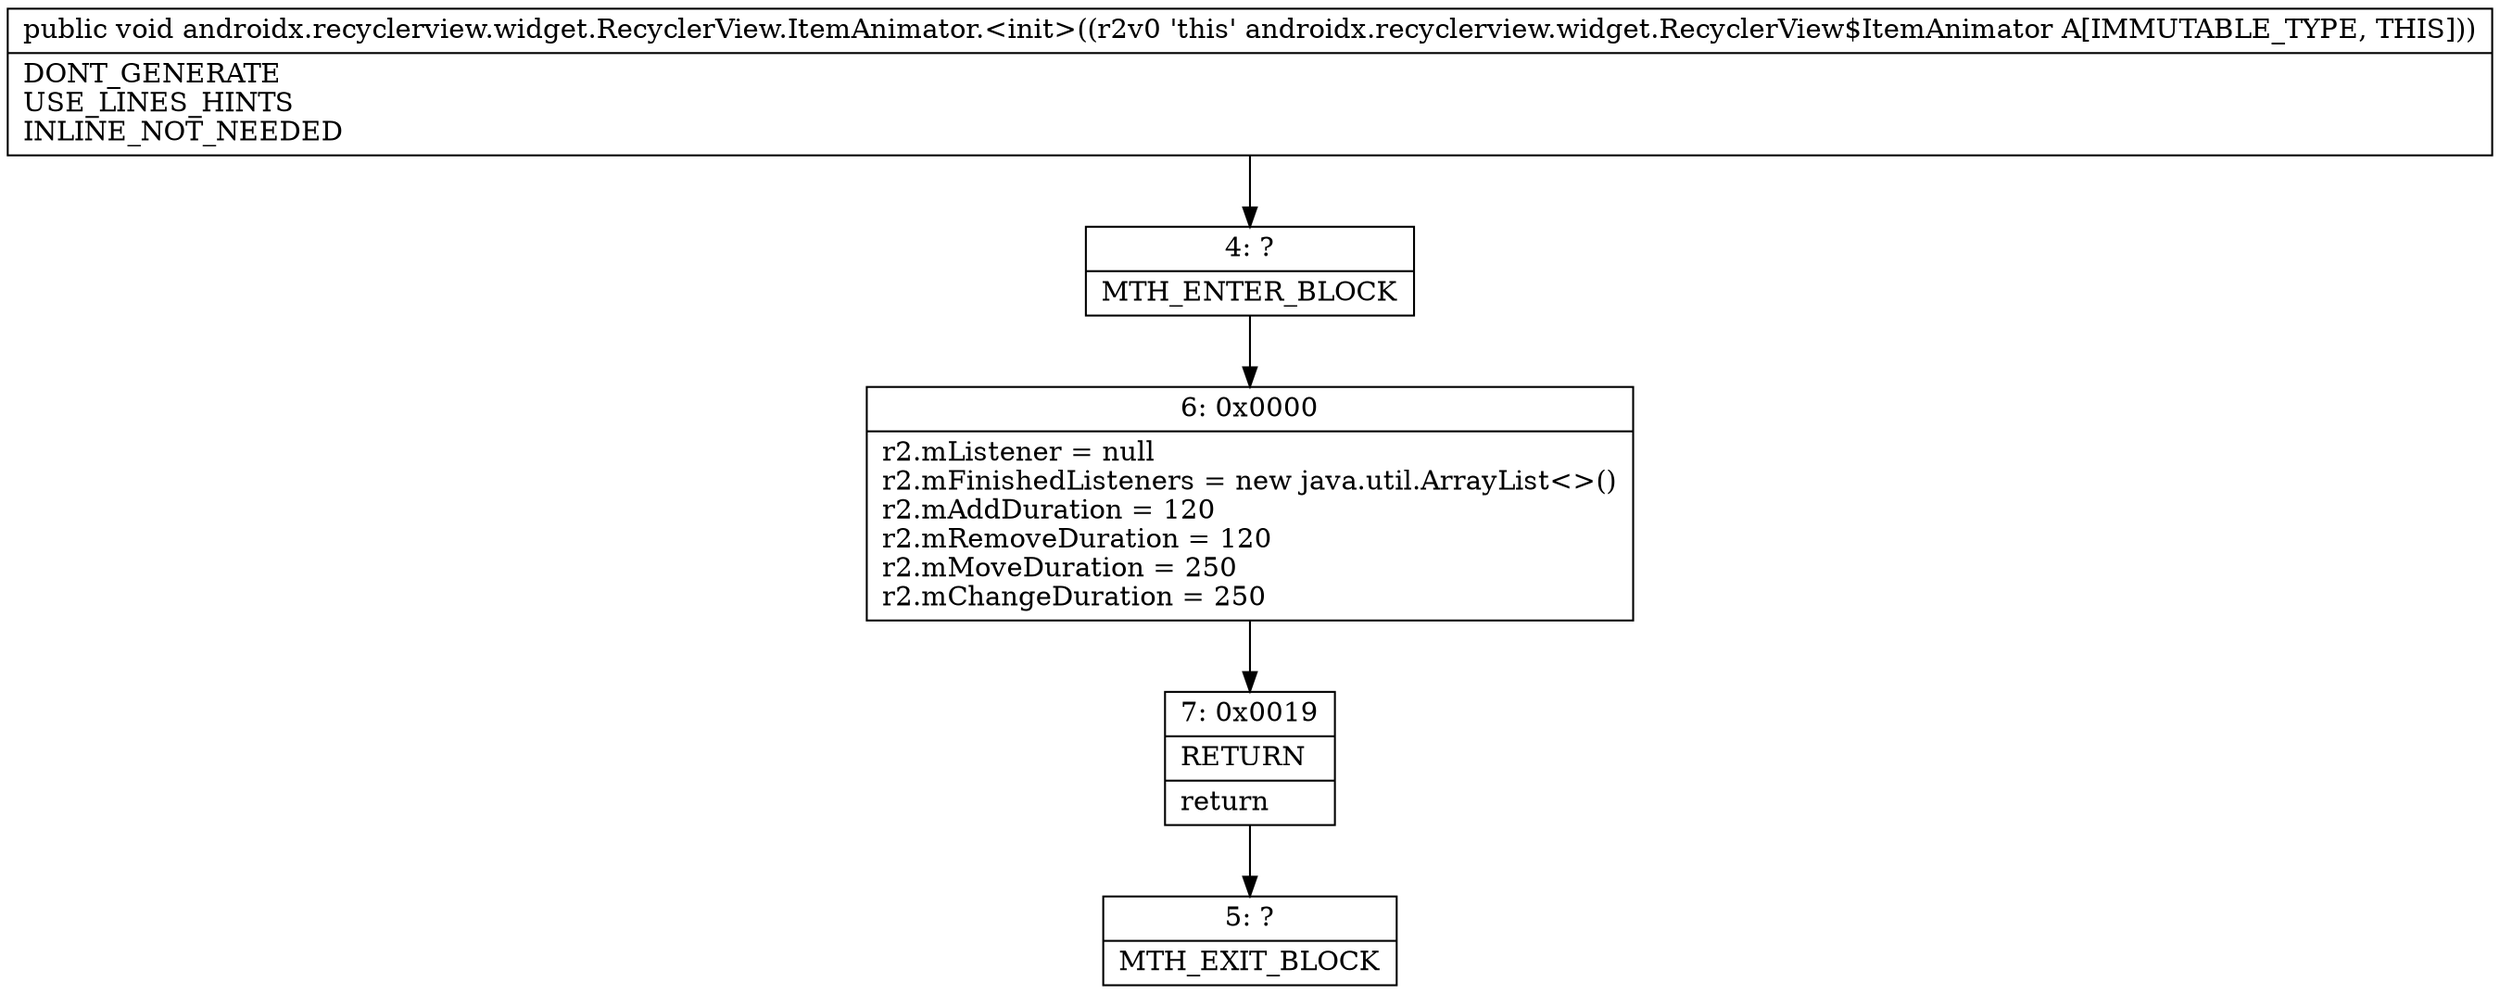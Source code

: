 digraph "CFG forandroidx.recyclerview.widget.RecyclerView.ItemAnimator.\<init\>()V" {
Node_4 [shape=record,label="{4\:\ ?|MTH_ENTER_BLOCK\l}"];
Node_6 [shape=record,label="{6\:\ 0x0000|r2.mListener = null\lr2.mFinishedListeners = new java.util.ArrayList\<\>()\lr2.mAddDuration = 120\lr2.mRemoveDuration = 120\lr2.mMoveDuration = 250\lr2.mChangeDuration = 250\l}"];
Node_7 [shape=record,label="{7\:\ 0x0019|RETURN\l|return\l}"];
Node_5 [shape=record,label="{5\:\ ?|MTH_EXIT_BLOCK\l}"];
MethodNode[shape=record,label="{public void androidx.recyclerview.widget.RecyclerView.ItemAnimator.\<init\>((r2v0 'this' androidx.recyclerview.widget.RecyclerView$ItemAnimator A[IMMUTABLE_TYPE, THIS]))  | DONT_GENERATE\lUSE_LINES_HINTS\lINLINE_NOT_NEEDED\l}"];
MethodNode -> Node_4;Node_4 -> Node_6;
Node_6 -> Node_7;
Node_7 -> Node_5;
}

